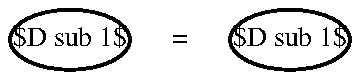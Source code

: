 .PS
ellipseht = .30i
ellipsewid = .60i
boxht = .28i
boxwid = .50i
light = .08
dark = .2
linethick = 1
linewid = .2
lineht = .2
[	A:	ellipse "$D sub 1$"
]
"=" at last [].A.e + .25,0
[	ellipse "$D sub 1$"
] with .w at last [].e + .5,0
.PE
